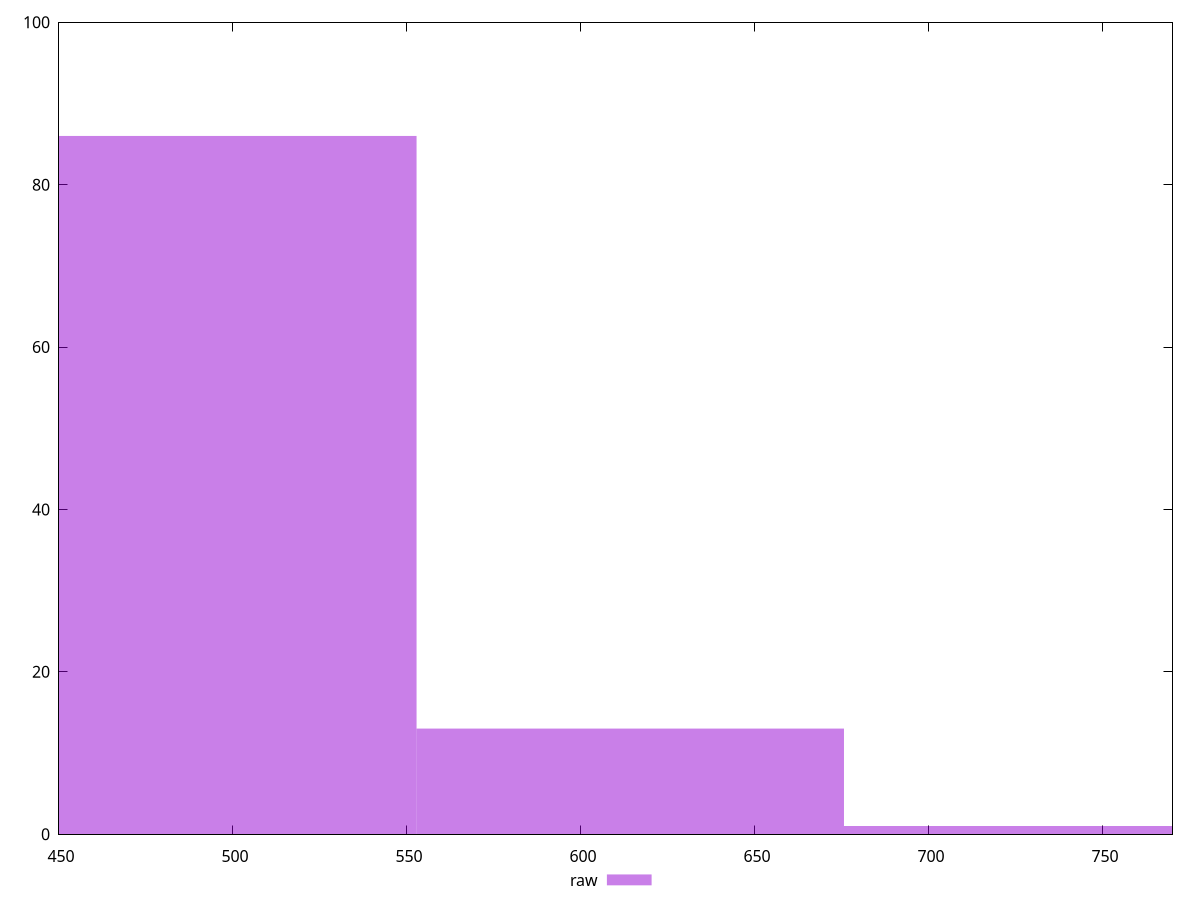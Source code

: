 reset

$raw <<EOF
491.3378863919509 86
614.1723579899386 13
737.0068295879264 1
EOF

set key outside below
set boxwidth 122.83447159798773
set xrange [450:770]
set yrange [0:100]
set trange [0:100]
set style fill transparent solid 0.5 noborder
set terminal svg size 640, 490 enhanced background rgb 'white'
set output "report_00017_2021-02-10T15-08-03.406Z/uses-webp-images/samples/pages+cached+noadtech/raw/histogram.svg"

plot $raw title "raw" with boxes

reset
